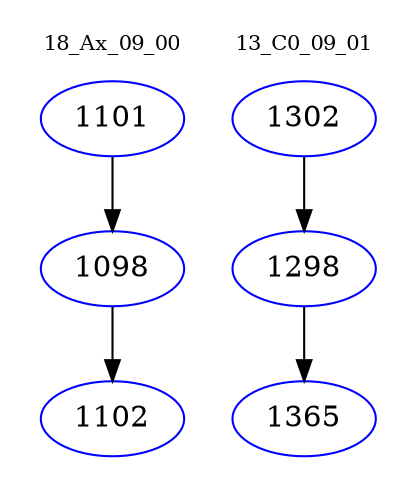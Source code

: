 digraph{
subgraph cluster_0 {
color = white
label = "18_Ax_09_00";
fontsize=10;
T0_1101 [label="1101", color="blue"]
T0_1101 -> T0_1098 [color="black"]
T0_1098 [label="1098", color="blue"]
T0_1098 -> T0_1102 [color="black"]
T0_1102 [label="1102", color="blue"]
}
subgraph cluster_1 {
color = white
label = "13_C0_09_01";
fontsize=10;
T1_1302 [label="1302", color="blue"]
T1_1302 -> T1_1298 [color="black"]
T1_1298 [label="1298", color="blue"]
T1_1298 -> T1_1365 [color="black"]
T1_1365 [label="1365", color="blue"]
}
}
